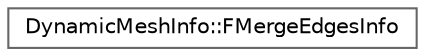 digraph "Graphical Class Hierarchy"
{
 // INTERACTIVE_SVG=YES
 // LATEX_PDF_SIZE
  bgcolor="transparent";
  edge [fontname=Helvetica,fontsize=10,labelfontname=Helvetica,labelfontsize=10];
  node [fontname=Helvetica,fontsize=10,shape=box,height=0.2,width=0.4];
  rankdir="LR";
  Node0 [id="Node000000",label="DynamicMeshInfo::FMergeEdgesInfo",height=0.2,width=0.4,color="grey40", fillcolor="white", style="filled",URL="$d6/d7e/structDynamicMeshInfo_1_1FMergeEdgesInfo.html",tooltip="Information about mesh elements modified by MergeEdges()"];
}
